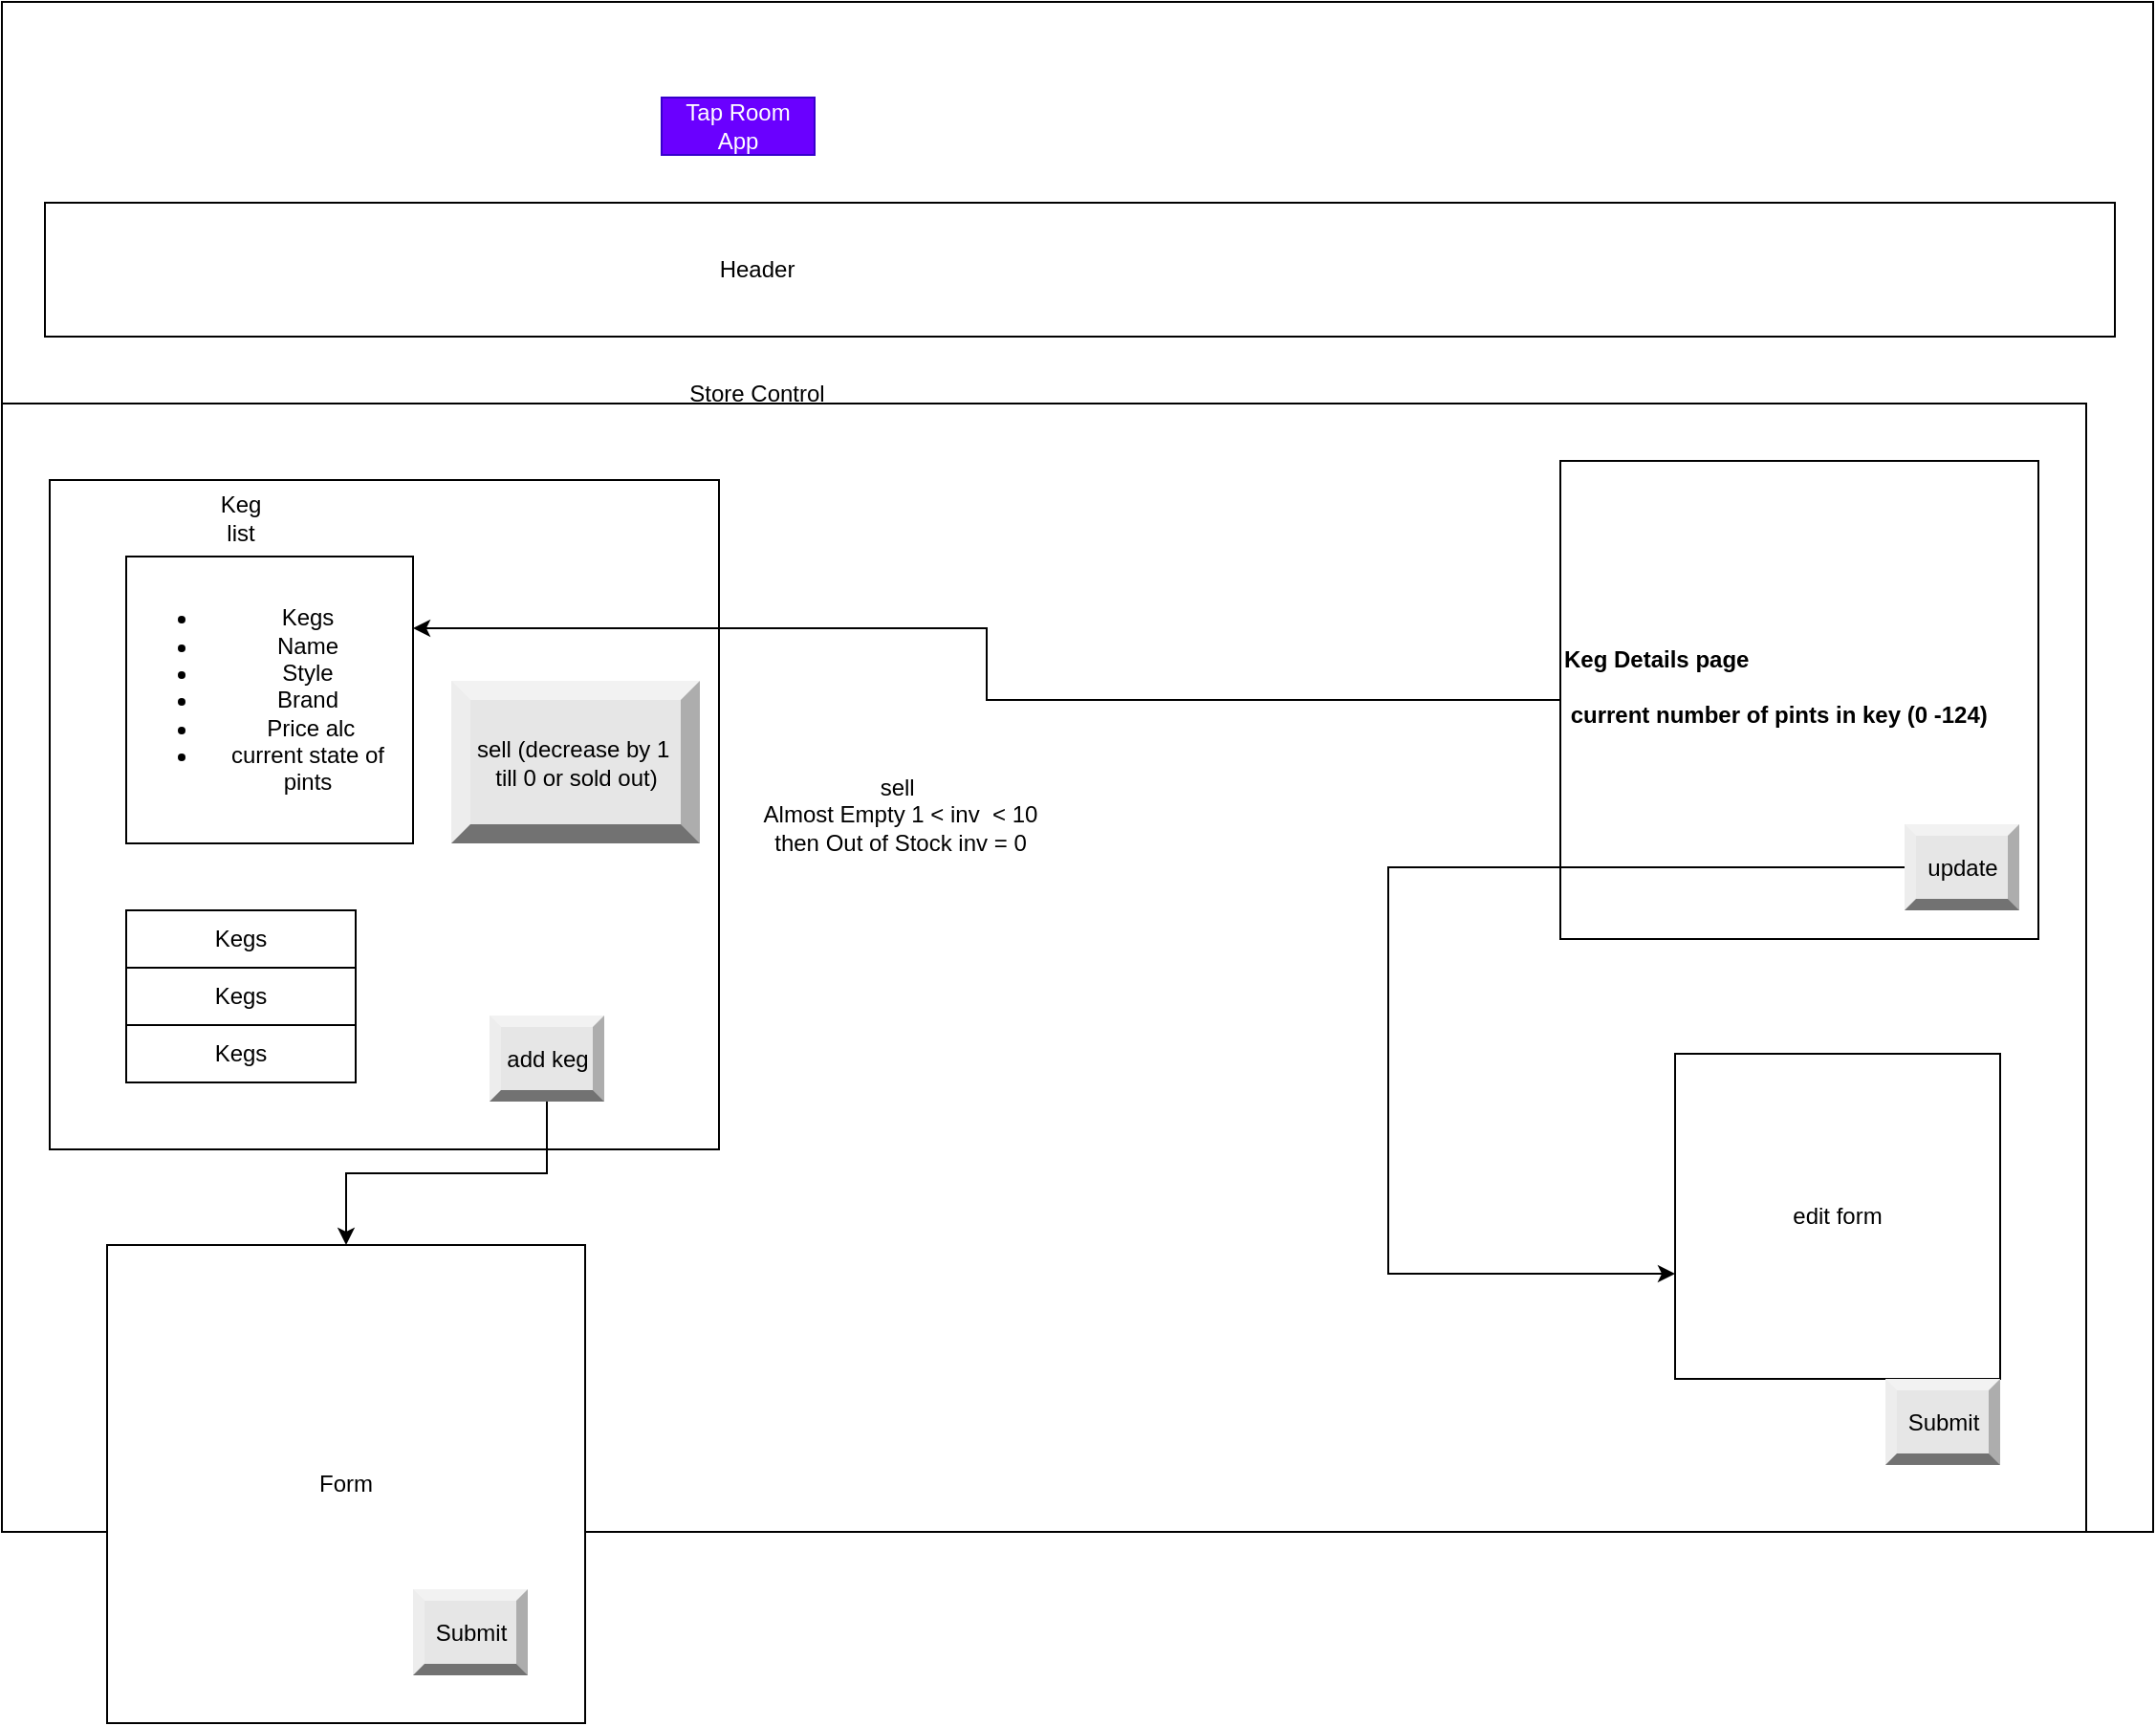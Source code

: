 <mxfile version="13.6.5">
    <diagram id="qGH2kA17Jl6WoIhGz6rN" name="Page-1">
        <mxGraphModel dx="1208" dy="595" grid="1" gridSize="10" guides="1" tooltips="1" connect="1" arrows="1" fold="1" page="1" pageScale="1" pageWidth="850" pageHeight="1100" math="0" shadow="0">
            <root>
                <mxCell id="0"/>
                <mxCell id="1" parent="0"/>
                <mxCell id="19" value="" style="rounded=0;whiteSpace=wrap;html=1;" parent="1" vertex="1">
                    <mxGeometry x="15" y="30" width="1125" height="800" as="geometry"/>
                </mxCell>
                <mxCell id="20" value="" style="rounded=0;whiteSpace=wrap;html=1;" parent="1" vertex="1">
                    <mxGeometry x="15" y="240" width="1090" height="590" as="geometry"/>
                </mxCell>
                <mxCell id="3" value="Form&lt;br&gt;" style="whiteSpace=wrap;html=1;aspect=fixed;" parent="1" vertex="1">
                    <mxGeometry x="70" y="680" width="250" height="250" as="geometry"/>
                </mxCell>
                <mxCell id="2" value="" style="whiteSpace=wrap;html=1;aspect=fixed;" parent="1" vertex="1">
                    <mxGeometry x="40" y="280" width="350" height="350" as="geometry"/>
                </mxCell>
                <mxCell id="7" value="Keg list" style="text;html=1;strokeColor=none;fillColor=none;align=center;verticalAlign=middle;whiteSpace=wrap;rounded=0;" parent="1" vertex="1">
                    <mxGeometry x="120" y="290" width="40" height="20" as="geometry"/>
                </mxCell>
                <mxCell id="55" style="edgeStyle=orthogonalEdgeStyle;rounded=0;orthogonalLoop=1;jettySize=auto;html=1;entryX=1;entryY=0.25;entryDx=0;entryDy=0;" edge="1" parent="1" source="8" target="52">
                    <mxGeometry relative="1" as="geometry"/>
                </mxCell>
                <mxCell id="8" value="&lt;b&gt;Keg Details page&lt;br&gt;&lt;br&gt;&amp;nbsp;current number of pints in key (0 -124)&lt;br&gt;&lt;br&gt;&lt;/b&gt;" style="whiteSpace=wrap;html=1;aspect=fixed;align=left;" parent="1" vertex="1">
                    <mxGeometry x="830" y="270" width="250" height="250" as="geometry"/>
                </mxCell>
                <mxCell id="15" value="Store Control" style="text;html=1;strokeColor=none;fillColor=none;align=center;verticalAlign=middle;whiteSpace=wrap;rounded=0;" parent="1" vertex="1">
                    <mxGeometry x="345" y="230" width="130" height="10" as="geometry"/>
                </mxCell>
                <mxCell id="16" value="Tap Room App" style="text;html=1;strokeColor=#3700CC;fillColor=#6a00ff;align=center;verticalAlign=middle;whiteSpace=wrap;rounded=0;fontColor=#ffffff;" parent="1" vertex="1">
                    <mxGeometry x="360" y="80" width="80" height="30" as="geometry"/>
                </mxCell>
                <mxCell id="18" value="" style="rounded=0;whiteSpace=wrap;html=1;" parent="1" vertex="1">
                    <mxGeometry x="37.5" y="135" width="1082.5" height="70" as="geometry"/>
                </mxCell>
                <mxCell id="17" value="Header" style="text;html=1;strokeColor=none;fillColor=none;align=center;verticalAlign=middle;whiteSpace=wrap;rounded=0;" parent="1" vertex="1">
                    <mxGeometry x="390" y="160" width="40" height="20" as="geometry"/>
                </mxCell>
                <mxCell id="34" value="&lt;font color=&quot;#000000&quot;&gt;update&lt;/font&gt;" style="labelPosition=center;verticalLabelPosition=middle;align=center;html=1;shape=mxgraph.basic.shaded_button;dx=6;fillColor=#E6E6E6;strokeColor=none;" vertex="1" parent="1">
                    <mxGeometry x="1010" y="460" width="60" height="45" as="geometry"/>
                </mxCell>
                <mxCell id="35" value="edit form" style="whiteSpace=wrap;html=1;aspect=fixed;" vertex="1" parent="1">
                    <mxGeometry x="890" y="580" width="170" height="170" as="geometry"/>
                </mxCell>
                <mxCell id="40" value="Kegs&lt;br&gt;" style="rounded=0;whiteSpace=wrap;html=1;" vertex="1" parent="1">
                    <mxGeometry x="80" y="505" width="120" height="30" as="geometry"/>
                </mxCell>
                <mxCell id="41" value="Kegs&lt;br&gt;" style="rounded=0;whiteSpace=wrap;html=1;" vertex="1" parent="1">
                    <mxGeometry x="80" y="535" width="120" height="30" as="geometry"/>
                </mxCell>
                <mxCell id="42" value="Kegs&lt;br&gt;" style="rounded=0;whiteSpace=wrap;html=1;" vertex="1" parent="1">
                    <mxGeometry x="80" y="565" width="120" height="30" as="geometry"/>
                </mxCell>
                <mxCell id="44" value="&lt;font color=&quot;#000000&quot;&gt;Submit&lt;/font&gt;" style="labelPosition=center;verticalLabelPosition=middle;align=center;html=1;shape=mxgraph.basic.shaded_button;dx=6;fillColor=#E6E6E6;strokeColor=none;" vertex="1" parent="1">
                    <mxGeometry x="230" y="860" width="60" height="45" as="geometry"/>
                </mxCell>
                <mxCell id="54" style="edgeStyle=orthogonalEdgeStyle;rounded=0;orthogonalLoop=1;jettySize=auto;html=1;" edge="1" parent="1" source="45" target="3">
                    <mxGeometry relative="1" as="geometry"/>
                </mxCell>
                <mxCell id="45" value="&lt;font color=&quot;#000000&quot;&gt;add keg&lt;/font&gt;" style="labelPosition=center;verticalLabelPosition=middle;align=center;html=1;shape=mxgraph.basic.shaded_button;dx=6;fillColor=#E6E6E6;strokeColor=none;" vertex="1" parent="1">
                    <mxGeometry x="270" y="560" width="60" height="45" as="geometry"/>
                </mxCell>
                <mxCell id="46" value="&lt;font color=&quot;#000000&quot;&gt;Submit&lt;/font&gt;" style="labelPosition=center;verticalLabelPosition=middle;align=center;html=1;shape=mxgraph.basic.shaded_button;dx=6;fillColor=#E6E6E6;strokeColor=none;" vertex="1" parent="1">
                    <mxGeometry x="1000" y="750" width="60" height="45" as="geometry"/>
                </mxCell>
                <mxCell id="50" style="edgeStyle=orthogonalEdgeStyle;rounded=0;orthogonalLoop=1;jettySize=auto;html=1;" edge="1" parent="1" source="34" target="35">
                    <mxGeometry relative="1" as="geometry">
                        <mxPoint x="1010" y="482.5" as="sourcePoint"/>
                        <mxPoint x="490" y="635" as="targetPoint"/>
                        <Array as="points">
                            <mxPoint x="740" y="483"/>
                            <mxPoint x="740" y="695"/>
                        </Array>
                    </mxGeometry>
                </mxCell>
                <mxCell id="52" value="&lt;ul&gt;&lt;li&gt;Kegs&lt;/li&gt;&lt;li&gt;&amp;nbsp;Name&amp;nbsp;&lt;/li&gt;&lt;li&gt;Style&lt;/li&gt;&lt;li&gt;Brand&lt;/li&gt;&lt;li&gt;&amp;nbsp;Price alc&lt;/li&gt;&lt;li&gt;current state of pints&lt;/li&gt;&lt;/ul&gt;" style="whiteSpace=wrap;html=1;aspect=fixed;" vertex="1" parent="1">
                    <mxGeometry x="80" y="320" width="150" height="150" as="geometry"/>
                </mxCell>
                <mxCell id="53" value="&lt;font color=&quot;#000000&quot;&gt;sell (decrease by 1&amp;nbsp;&lt;br&gt;till 0 or sold out)&lt;br&gt;&lt;/font&gt;" style="labelPosition=center;verticalLabelPosition=middle;align=center;html=1;shape=mxgraph.basic.shaded_button;dx=10;fillColor=#E6E6E6;strokeColor=none;" vertex="1" parent="1">
                    <mxGeometry x="250" y="385" width="130" height="85" as="geometry"/>
                </mxCell>
                <mxCell id="56" value="sell&amp;nbsp;&lt;br&gt;Almost Empty 1 &amp;lt; inv&amp;nbsp; &amp;lt; 10&lt;br&gt;then Out of Stock inv = 0" style="text;html=1;strokeColor=none;fillColor=none;align=center;verticalAlign=middle;whiteSpace=wrap;rounded=0;" vertex="1" parent="1">
                    <mxGeometry x="400" y="390" width="170" height="130" as="geometry"/>
                </mxCell>
            </root>
        </mxGraphModel>
    </diagram>
</mxfile>